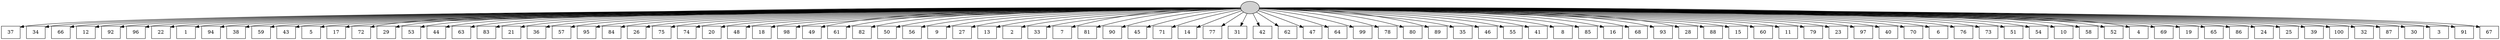digraph G {
0[style=filled, fillcolor=grey82, label=""];
1[shape=box,style=filled, fillcolor=white,label="37\n"];
2[shape=box,style=filled, fillcolor=white,label="34\n"];
3[shape=box,style=filled, fillcolor=white,label="66\n"];
4[shape=box,style=filled, fillcolor=white,label="12\n"];
5[shape=box,style=filled, fillcolor=white,label="92\n"];
6[shape=box,style=filled, fillcolor=white,label="96\n"];
7[shape=box,style=filled, fillcolor=white,label="22\n"];
8[shape=box,style=filled, fillcolor=white,label="1\n"];
9[shape=box,style=filled, fillcolor=white,label="94\n"];
10[shape=box,style=filled, fillcolor=white,label="38\n"];
11[shape=box,style=filled, fillcolor=white,label="59\n"];
12[shape=box,style=filled, fillcolor=white,label="43\n"];
13[shape=box,style=filled, fillcolor=white,label="5\n"];
14[shape=box,style=filled, fillcolor=white,label="17\n"];
15[shape=box,style=filled, fillcolor=white,label="72\n"];
16[shape=box,style=filled, fillcolor=white,label="29\n"];
17[shape=box,style=filled, fillcolor=white,label="53\n"];
18[shape=box,style=filled, fillcolor=white,label="44\n"];
19[shape=box,style=filled, fillcolor=white,label="63\n"];
20[shape=box,style=filled, fillcolor=white,label="83\n"];
21[shape=box,style=filled, fillcolor=white,label="21\n"];
22[shape=box,style=filled, fillcolor=white,label="36\n"];
23[shape=box,style=filled, fillcolor=white,label="57\n"];
24[shape=box,style=filled, fillcolor=white,label="95\n"];
25[shape=box,style=filled, fillcolor=white,label="84\n"];
26[shape=box,style=filled, fillcolor=white,label="26\n"];
27[shape=box,style=filled, fillcolor=white,label="75\n"];
28[shape=box,style=filled, fillcolor=white,label="74\n"];
29[shape=box,style=filled, fillcolor=white,label="20\n"];
30[shape=box,style=filled, fillcolor=white,label="48\n"];
31[shape=box,style=filled, fillcolor=white,label="18\n"];
32[shape=box,style=filled, fillcolor=white,label="98\n"];
33[shape=box,style=filled, fillcolor=white,label="49\n"];
34[shape=box,style=filled, fillcolor=white,label="61\n"];
35[shape=box,style=filled, fillcolor=white,label="82\n"];
36[shape=box,style=filled, fillcolor=white,label="50\n"];
37[shape=box,style=filled, fillcolor=white,label="56\n"];
38[shape=box,style=filled, fillcolor=white,label="9\n"];
39[shape=box,style=filled, fillcolor=white,label="27\n"];
40[shape=box,style=filled, fillcolor=white,label="13\n"];
41[shape=box,style=filled, fillcolor=white,label="2\n"];
42[shape=box,style=filled, fillcolor=white,label="33\n"];
43[shape=box,style=filled, fillcolor=white,label="7\n"];
44[shape=box,style=filled, fillcolor=white,label="81\n"];
45[shape=box,style=filled, fillcolor=white,label="90\n"];
46[shape=box,style=filled, fillcolor=white,label="45\n"];
47[shape=box,style=filled, fillcolor=white,label="71\n"];
48[shape=box,style=filled, fillcolor=white,label="14\n"];
49[shape=box,style=filled, fillcolor=white,label="77\n"];
50[shape=box,style=filled, fillcolor=white,label="31\n"];
51[shape=box,style=filled, fillcolor=white,label="42\n"];
52[shape=box,style=filled, fillcolor=white,label="62\n"];
53[shape=box,style=filled, fillcolor=white,label="47\n"];
54[shape=box,style=filled, fillcolor=white,label="64\n"];
55[shape=box,style=filled, fillcolor=white,label="99\n"];
56[shape=box,style=filled, fillcolor=white,label="78\n"];
57[shape=box,style=filled, fillcolor=white,label="80\n"];
58[shape=box,style=filled, fillcolor=white,label="89\n"];
59[shape=box,style=filled, fillcolor=white,label="35\n"];
60[shape=box,style=filled, fillcolor=white,label="46\n"];
61[shape=box,style=filled, fillcolor=white,label="55\n"];
62[shape=box,style=filled, fillcolor=white,label="41\n"];
63[shape=box,style=filled, fillcolor=white,label="8\n"];
64[shape=box,style=filled, fillcolor=white,label="85\n"];
65[shape=box,style=filled, fillcolor=white,label="16\n"];
66[shape=box,style=filled, fillcolor=white,label="68\n"];
67[shape=box,style=filled, fillcolor=white,label="93\n"];
68[shape=box,style=filled, fillcolor=white,label="28\n"];
69[shape=box,style=filled, fillcolor=white,label="88\n"];
70[shape=box,style=filled, fillcolor=white,label="15\n"];
71[shape=box,style=filled, fillcolor=white,label="60\n"];
72[shape=box,style=filled, fillcolor=white,label="11\n"];
73[shape=box,style=filled, fillcolor=white,label="79\n"];
74[shape=box,style=filled, fillcolor=white,label="23\n"];
75[shape=box,style=filled, fillcolor=white,label="97\n"];
76[shape=box,style=filled, fillcolor=white,label="40\n"];
77[shape=box,style=filled, fillcolor=white,label="70\n"];
78[shape=box,style=filled, fillcolor=white,label="6\n"];
79[shape=box,style=filled, fillcolor=white,label="76\n"];
80[shape=box,style=filled, fillcolor=white,label="73\n"];
81[shape=box,style=filled, fillcolor=white,label="51\n"];
82[shape=box,style=filled, fillcolor=white,label="54\n"];
83[shape=box,style=filled, fillcolor=white,label="10\n"];
84[shape=box,style=filled, fillcolor=white,label="58\n"];
85[shape=box,style=filled, fillcolor=white,label="52\n"];
86[shape=box,style=filled, fillcolor=white,label="4\n"];
87[shape=box,style=filled, fillcolor=white,label="69\n"];
88[shape=box,style=filled, fillcolor=white,label="19\n"];
89[shape=box,style=filled, fillcolor=white,label="65\n"];
90[shape=box,style=filled, fillcolor=white,label="86\n"];
91[shape=box,style=filled, fillcolor=white,label="24\n"];
92[shape=box,style=filled, fillcolor=white,label="25\n"];
93[shape=box,style=filled, fillcolor=white,label="39\n"];
94[shape=box,style=filled, fillcolor=white,label="100\n"];
95[shape=box,style=filled, fillcolor=white,label="32\n"];
96[shape=box,style=filled, fillcolor=white,label="87\n"];
97[shape=box,style=filled, fillcolor=white,label="30\n"];
98[shape=box,style=filled, fillcolor=white,label="3\n"];
99[shape=box,style=filled, fillcolor=white,label="91\n"];
100[shape=box,style=filled, fillcolor=white,label="67\n"];
0->1 ;
0->2 ;
0->3 ;
0->4 ;
0->5 ;
0->6 ;
0->7 ;
0->8 ;
0->9 ;
0->10 ;
0->11 ;
0->12 ;
0->13 ;
0->14 ;
0->15 ;
0->16 ;
0->17 ;
0->18 ;
0->19 ;
0->20 ;
0->21 ;
0->22 ;
0->23 ;
0->24 ;
0->25 ;
0->26 ;
0->27 ;
0->28 ;
0->29 ;
0->30 ;
0->31 ;
0->32 ;
0->33 ;
0->34 ;
0->35 ;
0->36 ;
0->37 ;
0->38 ;
0->39 ;
0->40 ;
0->41 ;
0->42 ;
0->43 ;
0->44 ;
0->45 ;
0->46 ;
0->47 ;
0->48 ;
0->49 ;
0->50 ;
0->51 ;
0->52 ;
0->53 ;
0->54 ;
0->55 ;
0->56 ;
0->57 ;
0->58 ;
0->59 ;
0->60 ;
0->61 ;
0->62 ;
0->63 ;
0->64 ;
0->65 ;
0->66 ;
0->67 ;
0->68 ;
0->69 ;
0->70 ;
0->71 ;
0->72 ;
0->73 ;
0->74 ;
0->75 ;
0->76 ;
0->77 ;
0->78 ;
0->79 ;
0->80 ;
0->81 ;
0->82 ;
0->83 ;
0->84 ;
0->85 ;
0->86 ;
0->87 ;
0->88 ;
0->89 ;
0->90 ;
0->91 ;
0->92 ;
0->93 ;
0->94 ;
0->95 ;
0->96 ;
0->97 ;
0->98 ;
0->99 ;
0->100 ;
}
